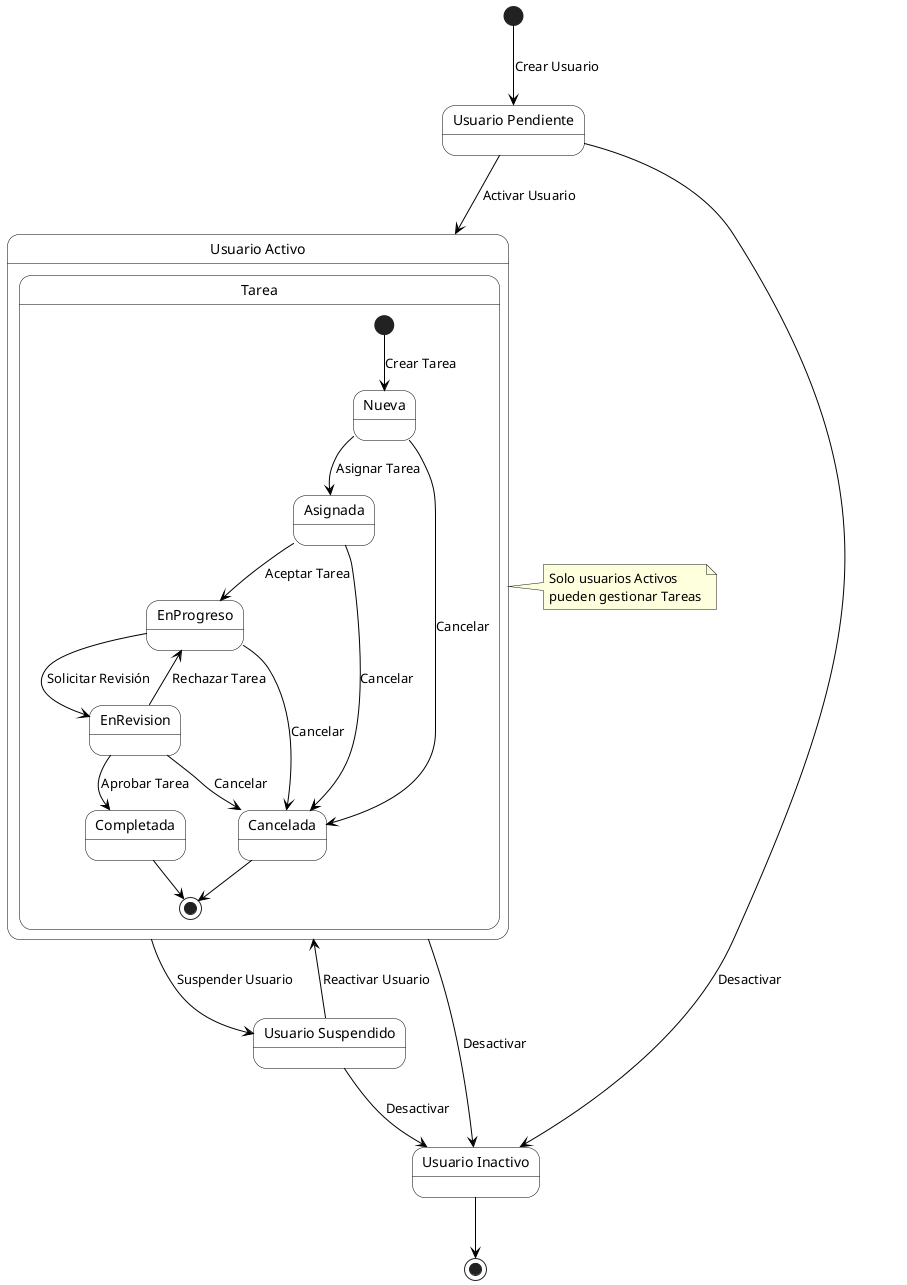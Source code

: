 @startuml
skinparam state {
    BackgroundColor white
    BorderColor black
    ArrowColor black
}

state "Usuario Activo" as UA {
    state "Tarea" as T {
        [*] --> Nueva : Crear Tarea
        Nueva --> Asignada : Asignar Tarea
        Asignada --> EnProgreso : Aceptar Tarea
        EnProgreso --> EnRevision : Solicitar Revisión
        EnRevision --> Completada : Aprobar Tarea
        EnRevision --> EnProgreso : Rechazar Tarea

        Nueva --> Cancelada : Cancelar
        Asignada --> Cancelada : Cancelar
        EnProgreso --> Cancelada : Cancelar
        EnRevision --> Cancelada : Cancelar

        Completada --> [*]
        Cancelada --> [*]
    }
}

state "Usuario Pendiente" as UP
state "Usuario Suspendido" as US 
state "Usuario Inactivo" as UI

[*] --> UP : Crear Usuario
UP --> UA : Activar Usuario
UA --> US : Suspender Usuario
US --> UA : Reactivar Usuario

UP --> UI : Desactivar
UA --> UI : Desactivar
US --> UI : Desactivar
UI --> [*]

note right of UA : Solo usuarios Activos\npueden gestionar Tareas

@enduml